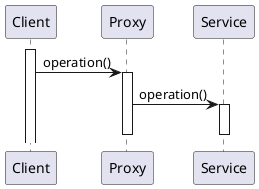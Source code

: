 ```plantuml

@startuml compactors

activate Client
Client -> Proxy: operation()
activate Proxy
Proxy -> Service: operation()
activate Service

deactivate Service
deactivate Proxy


@enduml

```
